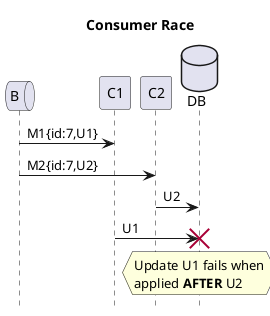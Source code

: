 @startuml
title Consumer Race
hide footbox
queue B
database DB order 10

B->C1: M1{id:7,U1}
B->C2: M2{id:7,U2}
C2->DB: U2
C1->DB!!: U1
hnote over DB: Update U1 fails when\napplied **AFTER** U2
@enduml
